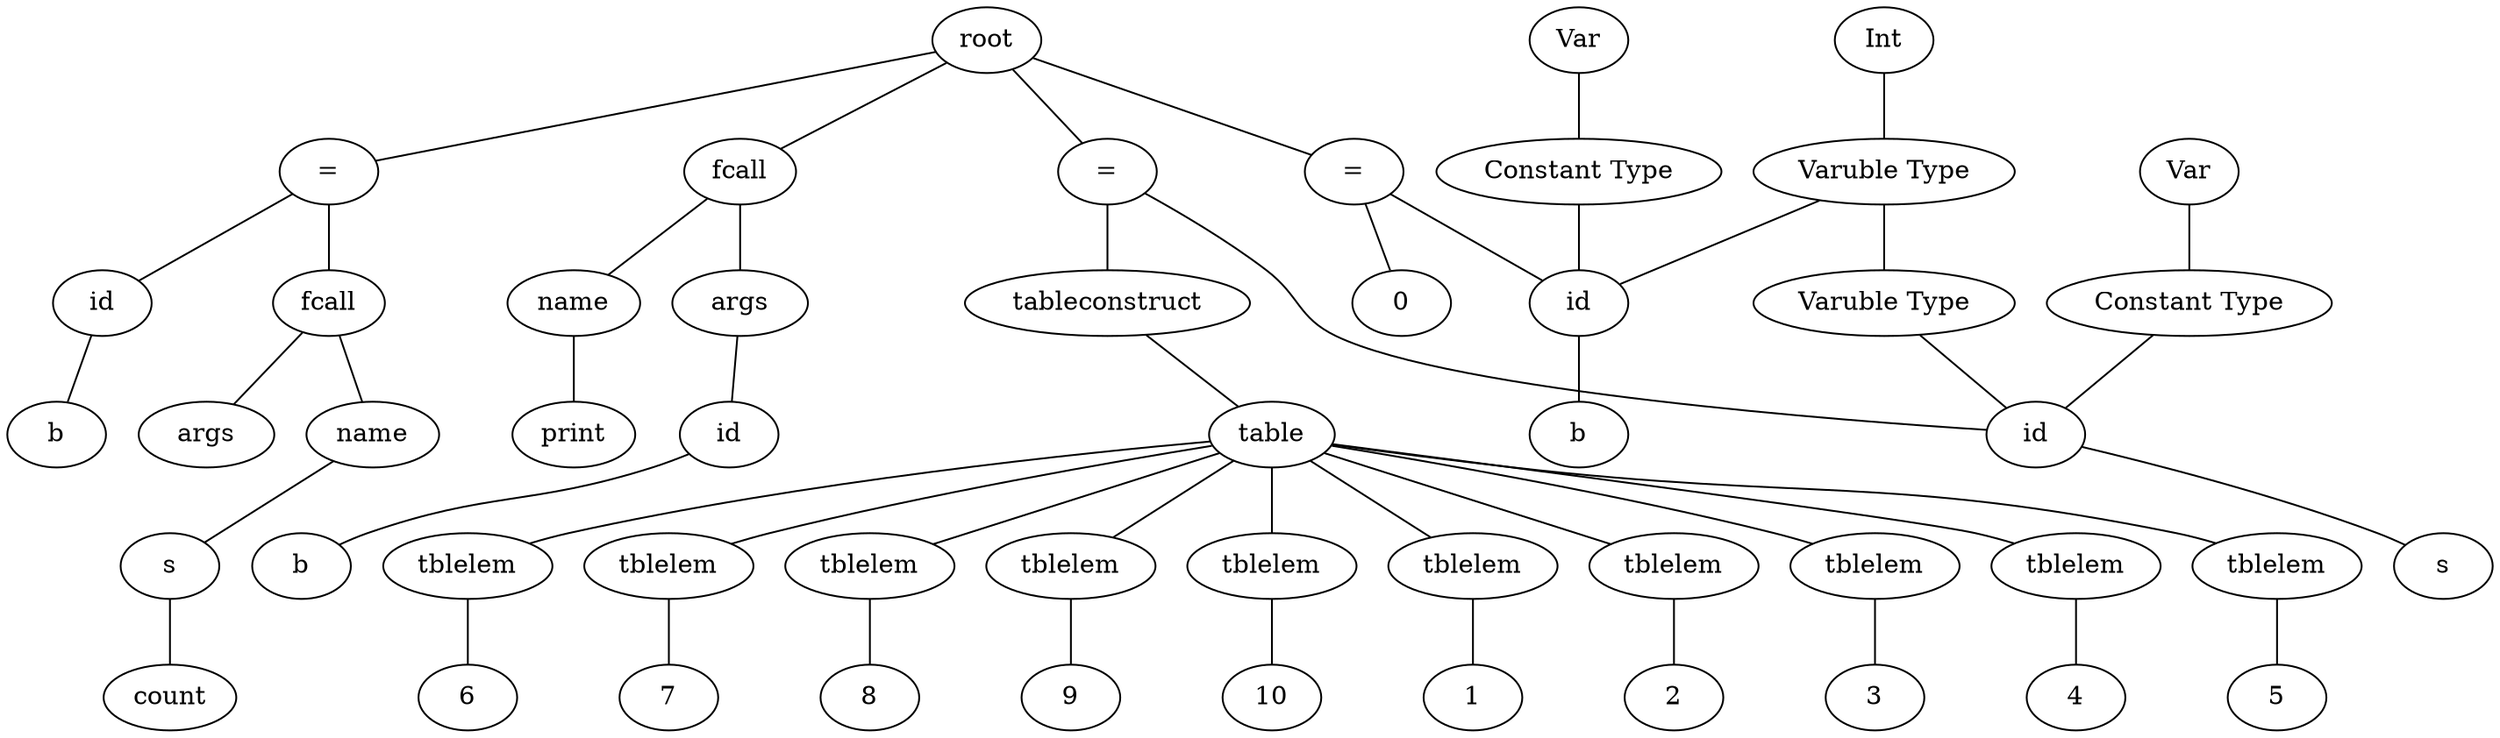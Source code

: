 graph graphname {
root;
assign0[label = "="];
root--assign0;
expr0[label = "id"];
assign0--expr0;
type0[label = "Varuble Type"];
type0--expr0;
type1[label = "Int"];
type1--type0;
consttype0[label = "Constant Type"];
consttype0--expr0;
consttype1[label = "Var"];
consttype1--consttype0;
expr1[label = "s"];
expr0--expr1;
expr2[label = "tableconstruct"];
assign0--expr2;
table0[label = "table"];
expr2--table0;
table00[label = "tblelem"];
table0--table00;
expr3[label = "1"];
table00--expr3;
table01[label = "tblelem"];
table0--table01;
expr4[label = "2"];
table01--expr4;
table02[label = "tblelem"];
table0--table02;
expr5[label = "3"];
table02--expr5;
table03[label = "tblelem"];
table0--table03;
expr6[label = "4"];
table03--expr6;
table04[label = "tblelem"];
table0--table04;
expr7[label = "5"];
table04--expr7;
table05[label = "tblelem"];
table0--table05;
expr8[label = "6"];
table05--expr8;
table06[label = "tblelem"];
table0--table06;
expr9[label = "7"];
table06--expr9;
table07[label = "tblelem"];
table0--table07;
expr10[label = "8"];
table07--expr10;
table08[label = "tblelem"];
table0--table08;
expr11[label = "9"];
table08--expr11;
table09[label = "tblelem"];
table0--table09;
expr12[label = "10"];
table09--expr12;
assign1[label = "="];
root--assign1;
expr13[label = "id"];
assign1--expr13;
type1[label = "Varuble Type"];
type1--expr13;
type2[label = "Int"];
type2--type1;
consttype2[label = "Constant Type"];
consttype2--expr13;
consttype3[label = "Var"];
consttype3--consttype2;
expr14[label = "b"];
expr13--expr14;
expr15[label = "0"];
assign1--expr15;
assign2[label = "="];
root--assign2;
expr16[label = "id"];
assign2--expr16;
expr17[label = "b"];
expr16--expr17;
expr18[label = "fcall"];
assign2--expr18;
expr18name[label = "name"];
expr19[label = "s"];
expr18name--expr19;
expr20[label = "count"];
expr19--expr20;
expr18--expr18name;
expr18args[label = " args "];
expr18 -- expr18args;
expr21[label = "fcall"];
root--expr21;
expr21name[label = "name"];
expr22[label = "print"];
expr21name--expr22;
expr21--expr21name;
expr21args[label = " args "];
expr21 -- expr21args;
expr23[label = "id"];
expr21args--expr23;
expr24[label = "b"];
expr23--expr24;
}

